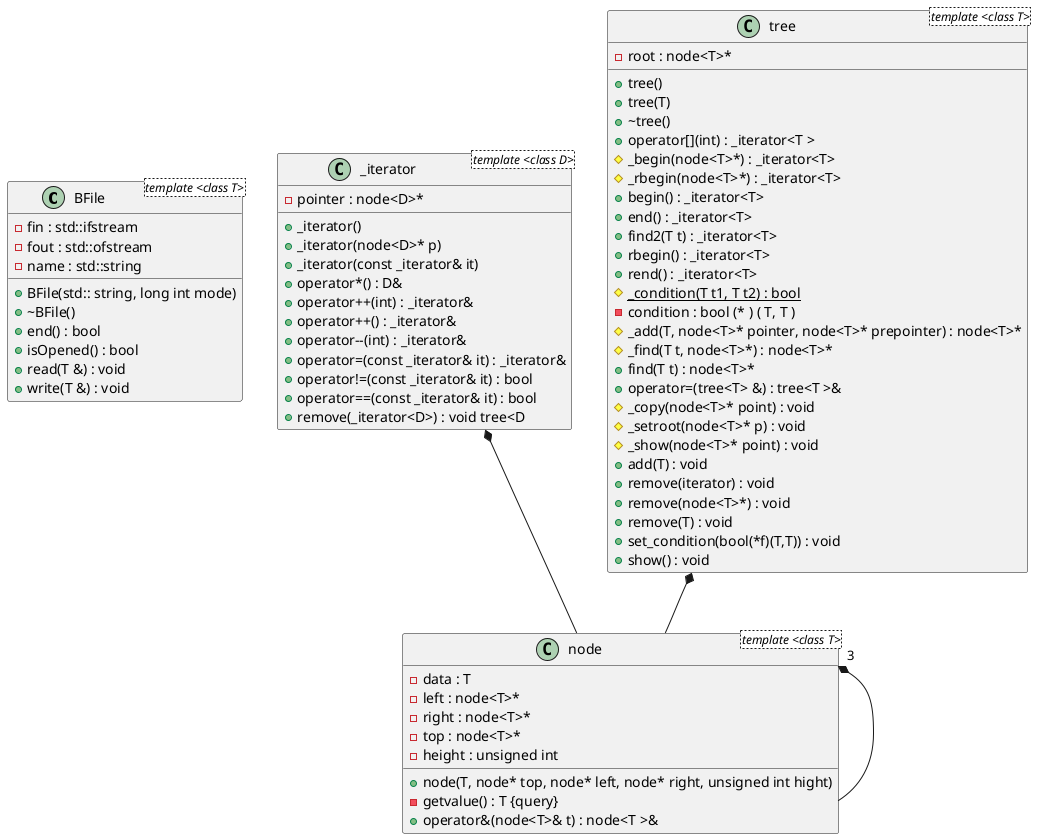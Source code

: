 @startuml





/' Objects '/

class BFile <template <class T>> {
	+BFile(std:: string, long int mode)
	+~BFile()
	+end() : bool
	+isOpened() : bool
	-fin : std::ifstream
	-fout : std::ofstream
	-name : std::string
	+read(T &) : void
	+write(T &) : void
}


class _iterator <template <class D>> {
	+_iterator()
	+_iterator(node<D>* p)
	+_iterator(const _iterator& it)
	+operator*() : D&
	+operator++(int) : _iterator&
	+operator++() : _iterator&
	+operator--(int) : _iterator&
	+operator=(const _iterator& it) : _iterator&
	+operator!=(const _iterator& it) : bool
	+operator==(const _iterator& it) : bool
	-pointer : node<D>*
	+remove(_iterator<D>) : void tree<D
}


class node <template <class T>> {
	+node(T, node* top, node* left, node* right, unsigned int hight)
	-data : T
	-getvalue() : T {query}
	+operator&(node<T>& t) : node<T >&
	-left : node<T>*
	-right : node<T>*
	-top : node<T>*
	-height : unsigned int
}


class tree <template <class T>> {
	+tree()
	+tree(T)
	+~tree()
	+operator[](int) : _iterator<T >
	#_begin(node<T>*) : _iterator<T>
	#_rbegin(node<T>*) : _iterator<T>
	+begin() : _iterator<T>
	+end() : _iterator<T>
	+find2(T t) : _iterator<T>
	+rbegin() : _iterator<T>
	+rend() : _iterator<T>
	#{static} _condition(T t1, T t2) : bool
	-condition : bool (* ) ( T, T )
	#_add(T, node<T>* pointer, node<T>* prepointer) : node<T>*
	#_find(T t, node<T>*) : node<T>*
	+find(T t) : node<T>*
	-root : node<T>*
	+operator=(tree<T> &) : tree<T >&
	#_copy(node<T>* point) : void
	#_setroot(node<T>* p) : void
	#_show(node<T>* point) : void
	+add(T) : void
	+remove(iterator) : void
	+remove(node<T>*) : void
	+remove(T) : void
	+set_condition(bool(*f)(T,T)) : void
	+show() : void
}





/' Inheritance relationships '/




/' Aggregation relationships '/

_iterator *-- node


node "3" *-- node


tree *-- node





@enduml
